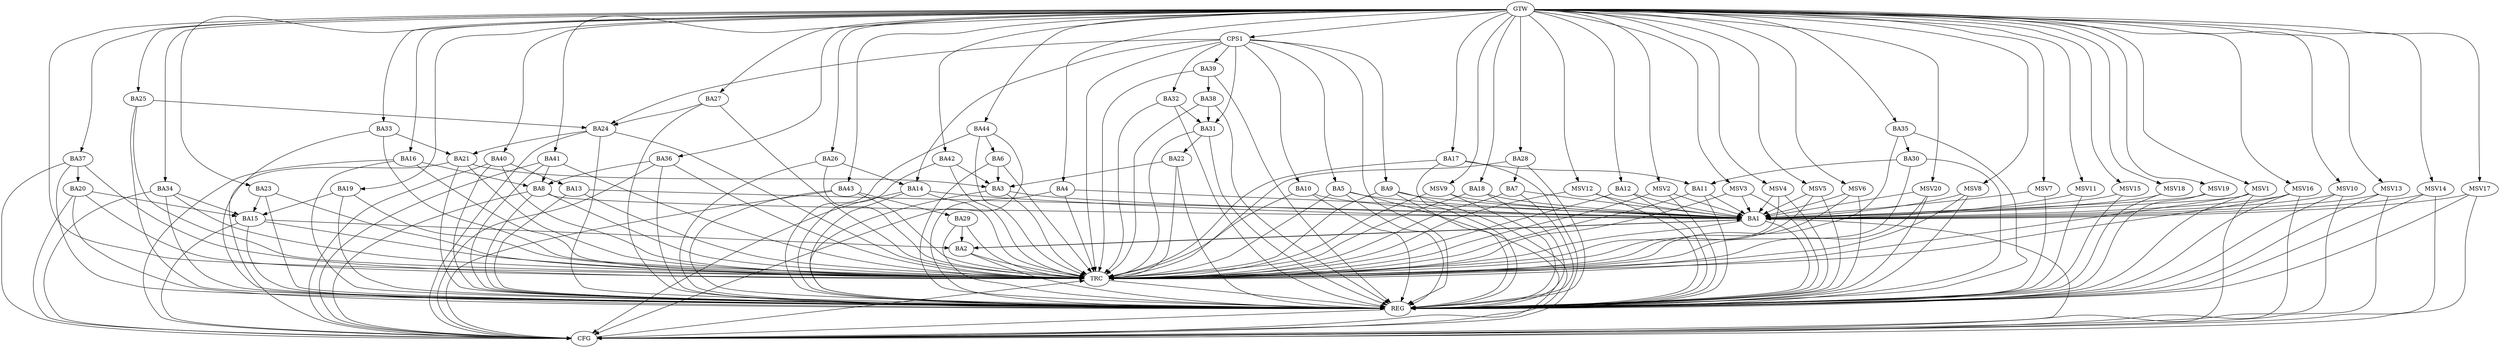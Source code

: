 strict digraph G {
  BA1 [ label="BA1" ];
  BA2 [ label="BA2" ];
  BA3 [ label="BA3" ];
  BA4 [ label="BA4" ];
  BA5 [ label="BA5" ];
  BA6 [ label="BA6" ];
  BA7 [ label="BA7" ];
  BA8 [ label="BA8" ];
  BA9 [ label="BA9" ];
  BA10 [ label="BA10" ];
  BA11 [ label="BA11" ];
  BA12 [ label="BA12" ];
  BA13 [ label="BA13" ];
  BA14 [ label="BA14" ];
  BA15 [ label="BA15" ];
  BA16 [ label="BA16" ];
  BA17 [ label="BA17" ];
  BA18 [ label="BA18" ];
  BA19 [ label="BA19" ];
  BA20 [ label="BA20" ];
  BA21 [ label="BA21" ];
  BA22 [ label="BA22" ];
  BA23 [ label="BA23" ];
  BA24 [ label="BA24" ];
  BA25 [ label="BA25" ];
  BA26 [ label="BA26" ];
  BA27 [ label="BA27" ];
  BA28 [ label="BA28" ];
  BA29 [ label="BA29" ];
  BA30 [ label="BA30" ];
  BA31 [ label="BA31" ];
  BA32 [ label="BA32" ];
  BA33 [ label="BA33" ];
  BA34 [ label="BA34" ];
  BA35 [ label="BA35" ];
  BA36 [ label="BA36" ];
  BA37 [ label="BA37" ];
  BA38 [ label="BA38" ];
  BA39 [ label="BA39" ];
  BA40 [ label="BA40" ];
  BA41 [ label="BA41" ];
  BA42 [ label="BA42" ];
  BA43 [ label="BA43" ];
  BA44 [ label="BA44" ];
  CPS1 [ label="CPS1" ];
  GTW [ label="GTW" ];
  REG [ label="REG" ];
  CFG [ label="CFG" ];
  TRC [ label="TRC" ];
  MSV1 [ label="MSV1" ];
  MSV2 [ label="MSV2" ];
  MSV3 [ label="MSV3" ];
  MSV4 [ label="MSV4" ];
  MSV5 [ label="MSV5" ];
  MSV6 [ label="MSV6" ];
  MSV7 [ label="MSV7" ];
  MSV8 [ label="MSV8" ];
  MSV9 [ label="MSV9" ];
  MSV10 [ label="MSV10" ];
  MSV11 [ label="MSV11" ];
  MSV12 [ label="MSV12" ];
  MSV13 [ label="MSV13" ];
  MSV14 [ label="MSV14" ];
  MSV15 [ label="MSV15" ];
  MSV16 [ label="MSV16" ];
  MSV17 [ label="MSV17" ];
  MSV18 [ label="MSV18" ];
  MSV19 [ label="MSV19" ];
  MSV20 [ label="MSV20" ];
  BA1 -> BA2;
  BA2 -> BA1;
  BA3 -> BA1;
  BA4 -> BA1;
  BA5 -> BA1;
  BA6 -> BA3;
  BA7 -> BA1;
  BA8 -> BA1;
  BA9 -> BA1;
  BA10 -> BA1;
  BA11 -> BA1;
  BA12 -> BA1;
  BA13 -> BA1;
  BA14 -> BA1;
  BA15 -> BA2;
  BA16 -> BA8;
  BA17 -> BA11;
  BA18 -> BA1;
  BA19 -> BA15;
  BA20 -> BA15;
  BA21 -> BA3;
  BA22 -> BA3;
  BA23 -> BA15;
  BA24 -> BA21;
  BA25 -> BA24;
  BA26 -> BA14;
  BA27 -> BA24;
  BA28 -> BA7;
  BA29 -> BA2;
  BA30 -> BA11;
  BA31 -> BA22;
  BA32 -> BA31;
  BA33 -> BA21;
  BA34 -> BA15;
  BA35 -> BA30;
  BA36 -> BA8;
  BA37 -> BA20;
  BA38 -> BA31;
  BA39 -> BA38;
  BA40 -> BA13;
  BA41 -> BA8;
  BA42 -> BA3;
  BA43 -> BA29;
  BA44 -> BA6;
  CPS1 -> BA31;
  CPS1 -> BA5;
  CPS1 -> BA39;
  CPS1 -> BA10;
  CPS1 -> BA32;
  CPS1 -> BA9;
  CPS1 -> BA14;
  CPS1 -> BA24;
  GTW -> BA4;
  GTW -> BA12;
  GTW -> BA16;
  GTW -> BA17;
  GTW -> BA18;
  GTW -> BA19;
  GTW -> BA23;
  GTW -> BA25;
  GTW -> BA26;
  GTW -> BA27;
  GTW -> BA28;
  GTW -> BA33;
  GTW -> BA34;
  GTW -> BA35;
  GTW -> BA36;
  GTW -> BA37;
  GTW -> BA40;
  GTW -> BA41;
  GTW -> BA42;
  GTW -> BA43;
  GTW -> BA44;
  GTW -> CPS1;
  BA1 -> REG;
  BA2 -> REG;
  BA3 -> REG;
  BA4 -> REG;
  BA5 -> REG;
  BA6 -> REG;
  BA7 -> REG;
  BA8 -> REG;
  BA9 -> REG;
  BA10 -> REG;
  BA11 -> REG;
  BA12 -> REG;
  BA13 -> REG;
  BA14 -> REG;
  BA15 -> REG;
  BA16 -> REG;
  BA17 -> REG;
  BA18 -> REG;
  BA19 -> REG;
  BA20 -> REG;
  BA21 -> REG;
  BA22 -> REG;
  BA23 -> REG;
  BA24 -> REG;
  BA25 -> REG;
  BA26 -> REG;
  BA27 -> REG;
  BA28 -> REG;
  BA29 -> REG;
  BA30 -> REG;
  BA31 -> REG;
  BA32 -> REG;
  BA33 -> REG;
  BA34 -> REG;
  BA35 -> REG;
  BA36 -> REG;
  BA37 -> REG;
  BA38 -> REG;
  BA39 -> REG;
  BA40 -> REG;
  BA41 -> REG;
  BA42 -> REG;
  BA43 -> REG;
  BA44 -> REG;
  CPS1 -> REG;
  BA24 -> CFG;
  BA43 -> CFG;
  BA21 -> CFG;
  BA34 -> CFG;
  BA40 -> CFG;
  BA9 -> CFG;
  BA37 -> CFG;
  BA36 -> CFG;
  BA16 -> CFG;
  BA5 -> CFG;
  BA8 -> CFG;
  BA44 -> CFG;
  BA41 -> CFG;
  BA14 -> CFG;
  BA17 -> CFG;
  BA1 -> CFG;
  BA15 -> CFG;
  BA20 -> CFG;
  REG -> CFG;
  BA1 -> TRC;
  BA2 -> TRC;
  BA3 -> TRC;
  BA4 -> TRC;
  BA5 -> TRC;
  BA6 -> TRC;
  BA7 -> TRC;
  BA8 -> TRC;
  BA9 -> TRC;
  BA10 -> TRC;
  BA11 -> TRC;
  BA12 -> TRC;
  BA13 -> TRC;
  BA14 -> TRC;
  BA15 -> TRC;
  BA16 -> TRC;
  BA17 -> TRC;
  BA18 -> TRC;
  BA19 -> TRC;
  BA20 -> TRC;
  BA21 -> TRC;
  BA22 -> TRC;
  BA23 -> TRC;
  BA24 -> TRC;
  BA25 -> TRC;
  BA26 -> TRC;
  BA27 -> TRC;
  BA28 -> TRC;
  BA29 -> TRC;
  BA30 -> TRC;
  BA31 -> TRC;
  BA32 -> TRC;
  BA33 -> TRC;
  BA34 -> TRC;
  BA35 -> TRC;
  BA36 -> TRC;
  BA37 -> TRC;
  BA38 -> TRC;
  BA39 -> TRC;
  BA40 -> TRC;
  BA41 -> TRC;
  BA42 -> TRC;
  BA43 -> TRC;
  BA44 -> TRC;
  CPS1 -> TRC;
  GTW -> TRC;
  CFG -> TRC;
  TRC -> REG;
  MSV1 -> BA1;
  MSV2 -> BA1;
  MSV3 -> BA1;
  MSV4 -> BA1;
  MSV5 -> BA1;
  MSV6 -> BA1;
  GTW -> MSV1;
  MSV1 -> REG;
  MSV1 -> TRC;
  MSV1 -> CFG;
  GTW -> MSV2;
  MSV2 -> REG;
  MSV2 -> TRC;
  GTW -> MSV3;
  MSV3 -> REG;
  MSV3 -> TRC;
  GTW -> MSV4;
  MSV4 -> REG;
  MSV4 -> TRC;
  GTW -> MSV5;
  MSV5 -> REG;
  MSV5 -> TRC;
  GTW -> MSV6;
  MSV6 -> REG;
  MSV6 -> TRC;
  MSV7 -> BA1;
  GTW -> MSV7;
  MSV7 -> REG;
  MSV8 -> BA1;
  GTW -> MSV8;
  MSV8 -> REG;
  MSV8 -> TRC;
  MSV9 -> BA1;
  MSV10 -> BA1;
  MSV11 -> BA1;
  GTW -> MSV9;
  MSV9 -> REG;
  MSV9 -> TRC;
  GTW -> MSV10;
  MSV10 -> REG;
  MSV10 -> CFG;
  GTW -> MSV11;
  MSV11 -> REG;
  MSV12 -> BA1;
  MSV13 -> BA1;
  MSV14 -> BA1;
  GTW -> MSV12;
  MSV12 -> REG;
  MSV12 -> TRC;
  GTW -> MSV13;
  MSV13 -> REG;
  MSV13 -> CFG;
  GTW -> MSV14;
  MSV14 -> REG;
  MSV14 -> CFG;
  MSV15 -> BA1;
  GTW -> MSV15;
  MSV15 -> REG;
  MSV16 -> BA1;
  GTW -> MSV16;
  MSV16 -> REG;
  MSV16 -> TRC;
  MSV16 -> CFG;
  MSV17 -> BA1;
  GTW -> MSV17;
  MSV17 -> REG;
  MSV17 -> CFG;
  MSV18 -> BA1;
  GTW -> MSV18;
  MSV18 -> REG;
  MSV19 -> BA1;
  MSV20 -> BA1;
  GTW -> MSV19;
  MSV19 -> REG;
  GTW -> MSV20;
  MSV20 -> REG;
  MSV20 -> TRC;
}
